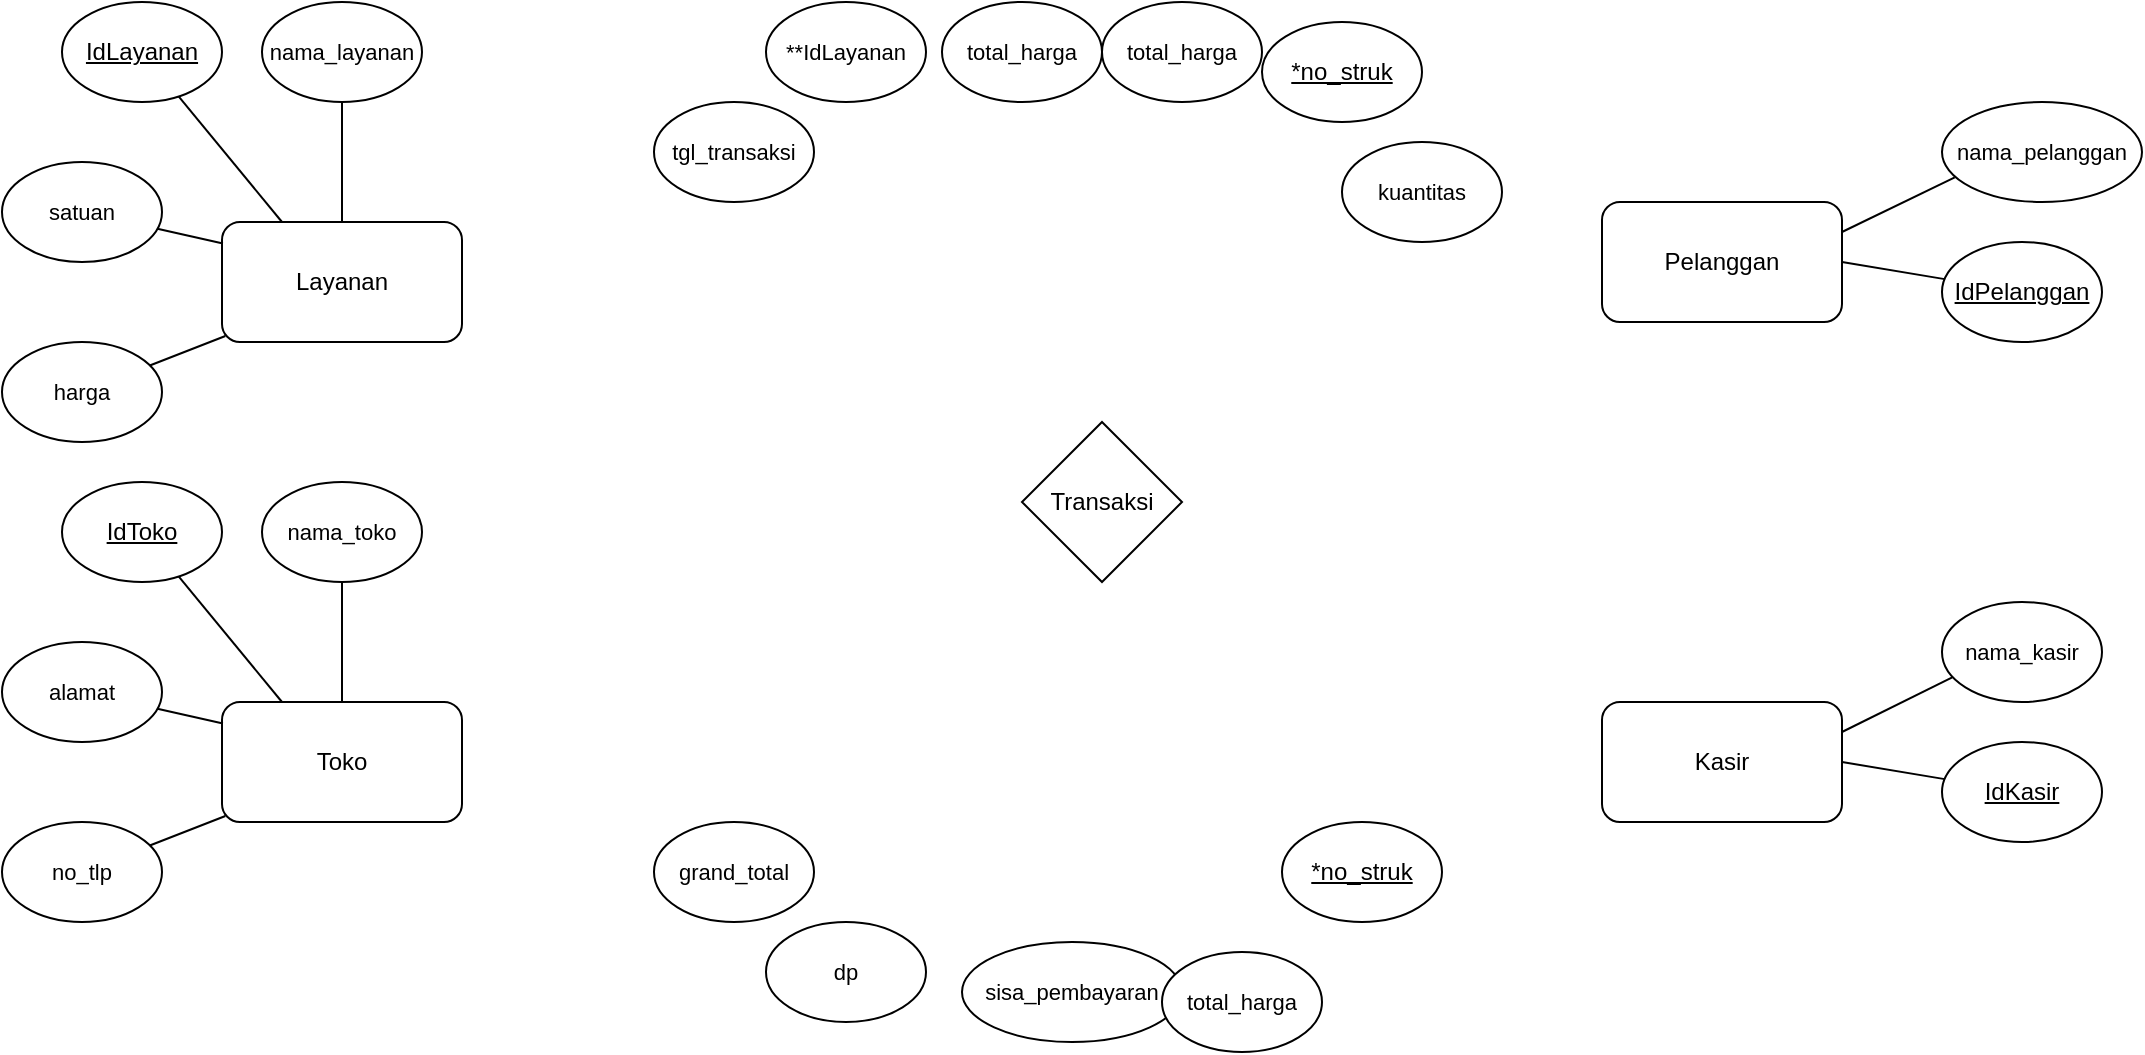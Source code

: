 <mxfile version="25.0.3">
  <diagram name="Page-1" id="r74UQGcYIdEfq9WCmW9a">
    <mxGraphModel dx="1230" dy="681" grid="1" gridSize="10" guides="1" tooltips="1" connect="1" arrows="1" fold="1" page="1" pageScale="1" pageWidth="827" pageHeight="1169" math="0" shadow="0">
      <root>
        <mxCell id="0" />
        <mxCell id="1" parent="0" />
        <mxCell id="G4xtcVeBtNWU3GUMzAdZ-1" value="Layanan" style="rounded=1;whiteSpace=wrap;html=1;" vertex="1" parent="1">
          <mxGeometry x="130" y="220" width="120" height="60" as="geometry" />
        </mxCell>
        <mxCell id="G4xtcVeBtNWU3GUMzAdZ-2" value="&lt;u&gt;IdLayanan&lt;/u&gt;" style="ellipse;whiteSpace=wrap;html=1;" vertex="1" parent="1">
          <mxGeometry x="50" y="110" width="80" height="50" as="geometry" />
        </mxCell>
        <mxCell id="G4xtcVeBtNWU3GUMzAdZ-4" value="&lt;font style=&quot;font-size: 11px;&quot;&gt;nama_layanan&lt;/font&gt;" style="ellipse;whiteSpace=wrap;html=1;" vertex="1" parent="1">
          <mxGeometry x="150" y="110" width="80" height="50" as="geometry" />
        </mxCell>
        <mxCell id="G4xtcVeBtNWU3GUMzAdZ-5" value="&lt;font style=&quot;font-size: 11px;&quot;&gt;satuan&lt;/font&gt;" style="ellipse;whiteSpace=wrap;html=1;" vertex="1" parent="1">
          <mxGeometry x="20" y="190" width="80" height="50" as="geometry" />
        </mxCell>
        <mxCell id="G4xtcVeBtNWU3GUMzAdZ-7" value="&lt;font style=&quot;font-size: 11px;&quot;&gt;harga&lt;/font&gt;" style="ellipse;whiteSpace=wrap;html=1;" vertex="1" parent="1">
          <mxGeometry x="20" y="280" width="80" height="50" as="geometry" />
        </mxCell>
        <mxCell id="G4xtcVeBtNWU3GUMzAdZ-13" value="" style="endArrow=none;html=1;rounded=0;exitX=0.5;exitY=0;exitDx=0;exitDy=0;entryX=0.5;entryY=1;entryDx=0;entryDy=0;" edge="1" parent="1" source="G4xtcVeBtNWU3GUMzAdZ-1" target="G4xtcVeBtNWU3GUMzAdZ-4">
          <mxGeometry width="50" height="50" relative="1" as="geometry">
            <mxPoint x="250" y="250" as="sourcePoint" />
            <mxPoint x="300" y="200" as="targetPoint" />
          </mxGeometry>
        </mxCell>
        <mxCell id="G4xtcVeBtNWU3GUMzAdZ-14" value="" style="endArrow=none;html=1;rounded=0;exitX=0.014;exitY=0.95;exitDx=0;exitDy=0;exitPerimeter=0;" edge="1" parent="1" source="G4xtcVeBtNWU3GUMzAdZ-1" target="G4xtcVeBtNWU3GUMzAdZ-7">
          <mxGeometry width="50" height="50" relative="1" as="geometry">
            <mxPoint x="130" y="280" as="sourcePoint" />
            <mxPoint x="300" y="200" as="targetPoint" />
          </mxGeometry>
        </mxCell>
        <mxCell id="G4xtcVeBtNWU3GUMzAdZ-15" value="" style="endArrow=none;html=1;rounded=0;entryX=0.004;entryY=0.179;entryDx=0;entryDy=0;entryPerimeter=0;" edge="1" parent="1" source="G4xtcVeBtNWU3GUMzAdZ-5" target="G4xtcVeBtNWU3GUMzAdZ-1">
          <mxGeometry width="50" height="50" relative="1" as="geometry">
            <mxPoint x="80" y="260" as="sourcePoint" />
            <mxPoint x="130" y="210" as="targetPoint" />
          </mxGeometry>
        </mxCell>
        <mxCell id="G4xtcVeBtNWU3GUMzAdZ-16" value="" style="endArrow=none;html=1;rounded=0;exitX=0.25;exitY=0;exitDx=0;exitDy=0;" edge="1" parent="1" source="G4xtcVeBtNWU3GUMzAdZ-1" target="G4xtcVeBtNWU3GUMzAdZ-2">
          <mxGeometry width="50" height="50" relative="1" as="geometry">
            <mxPoint x="190" y="240" as="sourcePoint" />
            <mxPoint x="240" y="190" as="targetPoint" />
          </mxGeometry>
        </mxCell>
        <mxCell id="G4xtcVeBtNWU3GUMzAdZ-17" value="Toko" style="rounded=1;whiteSpace=wrap;html=1;" vertex="1" parent="1">
          <mxGeometry x="130" y="460" width="120" height="60" as="geometry" />
        </mxCell>
        <mxCell id="G4xtcVeBtNWU3GUMzAdZ-18" value="&lt;u&gt;IdToko&lt;/u&gt;" style="ellipse;whiteSpace=wrap;html=1;" vertex="1" parent="1">
          <mxGeometry x="50" y="350" width="80" height="50" as="geometry" />
        </mxCell>
        <mxCell id="G4xtcVeBtNWU3GUMzAdZ-19" value="&lt;font style=&quot;font-size: 11px;&quot;&gt;nama_toko&lt;/font&gt;" style="ellipse;whiteSpace=wrap;html=1;" vertex="1" parent="1">
          <mxGeometry x="150" y="350" width="80" height="50" as="geometry" />
        </mxCell>
        <mxCell id="G4xtcVeBtNWU3GUMzAdZ-20" value="&lt;font style=&quot;font-size: 11px;&quot;&gt;alamat&lt;/font&gt;" style="ellipse;whiteSpace=wrap;html=1;" vertex="1" parent="1">
          <mxGeometry x="20" y="430" width="80" height="50" as="geometry" />
        </mxCell>
        <mxCell id="G4xtcVeBtNWU3GUMzAdZ-21" value="&lt;font style=&quot;font-size: 11px;&quot;&gt;no_tlp&lt;/font&gt;" style="ellipse;whiteSpace=wrap;html=1;" vertex="1" parent="1">
          <mxGeometry x="20" y="520" width="80" height="50" as="geometry" />
        </mxCell>
        <mxCell id="G4xtcVeBtNWU3GUMzAdZ-22" value="" style="endArrow=none;html=1;rounded=0;exitX=0.5;exitY=0;exitDx=0;exitDy=0;entryX=0.5;entryY=1;entryDx=0;entryDy=0;" edge="1" parent="1" source="G4xtcVeBtNWU3GUMzAdZ-17" target="G4xtcVeBtNWU3GUMzAdZ-19">
          <mxGeometry width="50" height="50" relative="1" as="geometry">
            <mxPoint x="250" y="490" as="sourcePoint" />
            <mxPoint x="300" y="440" as="targetPoint" />
          </mxGeometry>
        </mxCell>
        <mxCell id="G4xtcVeBtNWU3GUMzAdZ-23" value="" style="endArrow=none;html=1;rounded=0;exitX=0.014;exitY=0.95;exitDx=0;exitDy=0;exitPerimeter=0;" edge="1" parent="1" source="G4xtcVeBtNWU3GUMzAdZ-17" target="G4xtcVeBtNWU3GUMzAdZ-21">
          <mxGeometry width="50" height="50" relative="1" as="geometry">
            <mxPoint x="130" y="520" as="sourcePoint" />
            <mxPoint x="300" y="440" as="targetPoint" />
          </mxGeometry>
        </mxCell>
        <mxCell id="G4xtcVeBtNWU3GUMzAdZ-24" value="" style="endArrow=none;html=1;rounded=0;entryX=0.004;entryY=0.179;entryDx=0;entryDy=0;entryPerimeter=0;" edge="1" parent="1" source="G4xtcVeBtNWU3GUMzAdZ-20" target="G4xtcVeBtNWU3GUMzAdZ-17">
          <mxGeometry width="50" height="50" relative="1" as="geometry">
            <mxPoint x="80" y="500" as="sourcePoint" />
            <mxPoint x="130" y="450" as="targetPoint" />
          </mxGeometry>
        </mxCell>
        <mxCell id="G4xtcVeBtNWU3GUMzAdZ-25" value="" style="endArrow=none;html=1;rounded=0;exitX=0.25;exitY=0;exitDx=0;exitDy=0;" edge="1" parent="1" source="G4xtcVeBtNWU3GUMzAdZ-17" target="G4xtcVeBtNWU3GUMzAdZ-18">
          <mxGeometry width="50" height="50" relative="1" as="geometry">
            <mxPoint x="190" y="480" as="sourcePoint" />
            <mxPoint x="240" y="430" as="targetPoint" />
          </mxGeometry>
        </mxCell>
        <mxCell id="G4xtcVeBtNWU3GUMzAdZ-26" value="Kasir" style="rounded=1;whiteSpace=wrap;html=1;" vertex="1" parent="1">
          <mxGeometry x="820" y="460" width="120" height="60" as="geometry" />
        </mxCell>
        <mxCell id="G4xtcVeBtNWU3GUMzAdZ-27" value="&lt;u&gt;IdKasir&lt;/u&gt;" style="ellipse;whiteSpace=wrap;html=1;" vertex="1" parent="1">
          <mxGeometry x="990" y="480" width="80" height="50" as="geometry" />
        </mxCell>
        <mxCell id="G4xtcVeBtNWU3GUMzAdZ-28" value="&lt;font style=&quot;font-size: 11px;&quot;&gt;nama_kasir&lt;/font&gt;" style="ellipse;whiteSpace=wrap;html=1;" vertex="1" parent="1">
          <mxGeometry x="990" y="410" width="80" height="50" as="geometry" />
        </mxCell>
        <mxCell id="G4xtcVeBtNWU3GUMzAdZ-31" value="" style="endArrow=none;html=1;rounded=0;exitX=1;exitY=0.25;exitDx=0;exitDy=0;entryX=0.064;entryY=0.753;entryDx=0;entryDy=0;entryPerimeter=0;" edge="1" parent="1" source="G4xtcVeBtNWU3GUMzAdZ-26" target="G4xtcVeBtNWU3GUMzAdZ-28">
          <mxGeometry width="50" height="50" relative="1" as="geometry">
            <mxPoint x="940" y="490" as="sourcePoint" />
            <mxPoint x="990" y="440" as="targetPoint" />
          </mxGeometry>
        </mxCell>
        <mxCell id="G4xtcVeBtNWU3GUMzAdZ-34" value="" style="endArrow=none;html=1;rounded=0;exitX=1;exitY=0.5;exitDx=0;exitDy=0;" edge="1" parent="1" source="G4xtcVeBtNWU3GUMzAdZ-26" target="G4xtcVeBtNWU3GUMzAdZ-27">
          <mxGeometry width="50" height="50" relative="1" as="geometry">
            <mxPoint x="880" y="480" as="sourcePoint" />
            <mxPoint x="930" y="430" as="targetPoint" />
          </mxGeometry>
        </mxCell>
        <mxCell id="G4xtcVeBtNWU3GUMzAdZ-36" value="Pelanggan" style="rounded=1;whiteSpace=wrap;html=1;" vertex="1" parent="1">
          <mxGeometry x="820" y="210" width="120" height="60" as="geometry" />
        </mxCell>
        <mxCell id="G4xtcVeBtNWU3GUMzAdZ-37" value="&lt;u&gt;IdPelanggan&lt;/u&gt;" style="ellipse;whiteSpace=wrap;html=1;" vertex="1" parent="1">
          <mxGeometry x="990" y="230" width="80" height="50" as="geometry" />
        </mxCell>
        <mxCell id="G4xtcVeBtNWU3GUMzAdZ-38" value="&lt;font style=&quot;font-size: 11px;&quot;&gt;nama_pelanggan&lt;/font&gt;" style="ellipse;whiteSpace=wrap;html=1;" vertex="1" parent="1">
          <mxGeometry x="990" y="160" width="100" height="50" as="geometry" />
        </mxCell>
        <mxCell id="G4xtcVeBtNWU3GUMzAdZ-39" value="" style="endArrow=none;html=1;rounded=0;exitX=1;exitY=0.25;exitDx=0;exitDy=0;entryX=0.064;entryY=0.753;entryDx=0;entryDy=0;entryPerimeter=0;" edge="1" parent="1" source="G4xtcVeBtNWU3GUMzAdZ-36" target="G4xtcVeBtNWU3GUMzAdZ-38">
          <mxGeometry width="50" height="50" relative="1" as="geometry">
            <mxPoint x="940" y="240" as="sourcePoint" />
            <mxPoint x="990" y="190" as="targetPoint" />
          </mxGeometry>
        </mxCell>
        <mxCell id="G4xtcVeBtNWU3GUMzAdZ-40" value="" style="endArrow=none;html=1;rounded=0;exitX=1;exitY=0.5;exitDx=0;exitDy=0;" edge="1" parent="1" source="G4xtcVeBtNWU3GUMzAdZ-36" target="G4xtcVeBtNWU3GUMzAdZ-37">
          <mxGeometry width="50" height="50" relative="1" as="geometry">
            <mxPoint x="880" y="230" as="sourcePoint" />
            <mxPoint x="930" y="180" as="targetPoint" />
          </mxGeometry>
        </mxCell>
        <mxCell id="G4xtcVeBtNWU3GUMzAdZ-41" value="Transaksi" style="rhombus;whiteSpace=wrap;html=1;" vertex="1" parent="1">
          <mxGeometry x="530" y="320" width="80" height="80" as="geometry" />
        </mxCell>
        <mxCell id="G4xtcVeBtNWU3GUMzAdZ-42" value="&lt;u&gt;*no_struk&lt;/u&gt;" style="ellipse;whiteSpace=wrap;html=1;" vertex="1" parent="1">
          <mxGeometry x="650" y="120" width="80" height="50" as="geometry" />
        </mxCell>
        <mxCell id="G4xtcVeBtNWU3GUMzAdZ-43" value="&lt;font style=&quot;font-size: 11px;&quot;&gt;**IdLayanan&lt;/font&gt;" style="ellipse;whiteSpace=wrap;html=1;" vertex="1" parent="1">
          <mxGeometry x="402" y="110" width="80" height="50" as="geometry" />
        </mxCell>
        <mxCell id="G4xtcVeBtNWU3GUMzAdZ-44" value="&lt;font style=&quot;font-size: 11px;&quot;&gt;tgl_transaksi&lt;/font&gt;" style="ellipse;whiteSpace=wrap;html=1;" vertex="1" parent="1">
          <mxGeometry x="346" y="160" width="80" height="50" as="geometry" />
        </mxCell>
        <mxCell id="G4xtcVeBtNWU3GUMzAdZ-45" value="&lt;font style=&quot;font-size: 11px;&quot;&gt;kuantitas&lt;/font&gt;" style="ellipse;whiteSpace=wrap;html=1;" vertex="1" parent="1">
          <mxGeometry x="690" y="180" width="80" height="50" as="geometry" />
        </mxCell>
        <mxCell id="G4xtcVeBtNWU3GUMzAdZ-46" value="&lt;font style=&quot;font-size: 11px;&quot;&gt;total_harga&lt;/font&gt;" style="ellipse;whiteSpace=wrap;html=1;" vertex="1" parent="1">
          <mxGeometry x="490" y="110" width="80" height="50" as="geometry" />
        </mxCell>
        <mxCell id="G4xtcVeBtNWU3GUMzAdZ-47" value="&lt;font style=&quot;font-size: 11px;&quot;&gt;total_harga&lt;/font&gt;" style="ellipse;whiteSpace=wrap;html=1;" vertex="1" parent="1">
          <mxGeometry x="570" y="110" width="80" height="50" as="geometry" />
        </mxCell>
        <mxCell id="G4xtcVeBtNWU3GUMzAdZ-48" value="&lt;u&gt;*no_struk&lt;/u&gt;" style="ellipse;whiteSpace=wrap;html=1;" vertex="1" parent="1">
          <mxGeometry x="660" y="520" width="80" height="50" as="geometry" />
        </mxCell>
        <mxCell id="G4xtcVeBtNWU3GUMzAdZ-49" value="&lt;span style=&quot;font-size: 11px;&quot;&gt;dp&lt;/span&gt;" style="ellipse;whiteSpace=wrap;html=1;" vertex="1" parent="1">
          <mxGeometry x="402" y="570" width="80" height="50" as="geometry" />
        </mxCell>
        <mxCell id="G4xtcVeBtNWU3GUMzAdZ-50" value="&lt;font style=&quot;font-size: 11px;&quot;&gt;grand_total&lt;/font&gt;" style="ellipse;whiteSpace=wrap;html=1;" vertex="1" parent="1">
          <mxGeometry x="346" y="520" width="80" height="50" as="geometry" />
        </mxCell>
        <mxCell id="G4xtcVeBtNWU3GUMzAdZ-52" value="&lt;font style=&quot;font-size: 11px;&quot;&gt;sisa_pembayaran&lt;/font&gt;" style="ellipse;whiteSpace=wrap;html=1;" vertex="1" parent="1">
          <mxGeometry x="500" y="580" width="110" height="50" as="geometry" />
        </mxCell>
        <mxCell id="G4xtcVeBtNWU3GUMzAdZ-53" value="&lt;font style=&quot;font-size: 11px;&quot;&gt;total_harga&lt;/font&gt;" style="ellipse;whiteSpace=wrap;html=1;" vertex="1" parent="1">
          <mxGeometry x="600" y="585" width="80" height="50" as="geometry" />
        </mxCell>
      </root>
    </mxGraphModel>
  </diagram>
</mxfile>

